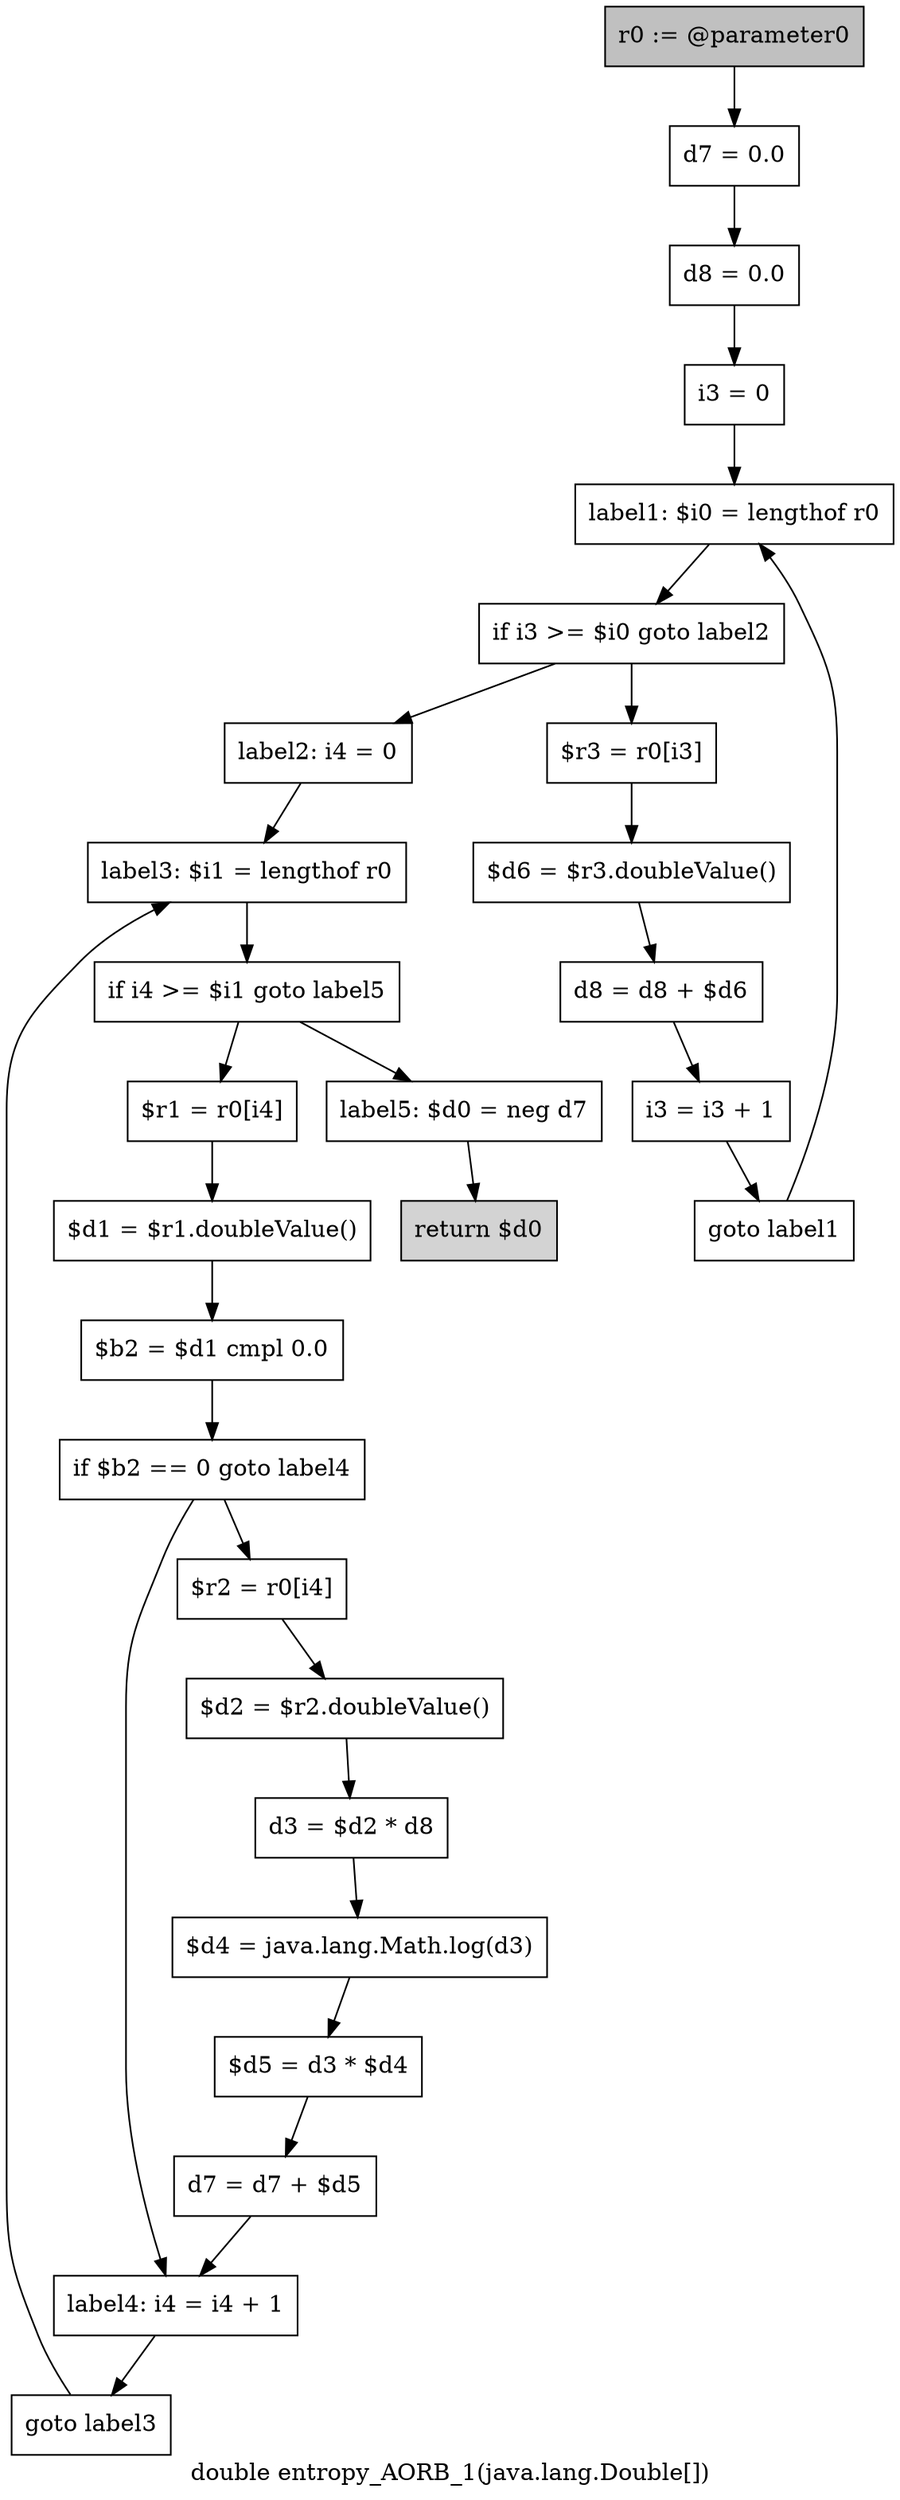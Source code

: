 digraph "double entropy_AORB_1(java.lang.Double[])" {
    label="double entropy_AORB_1(java.lang.Double[])";
    node [shape=box];
    "0" [style=filled,fillcolor=gray,label="r0 := @parameter0",];
    "1" [label="d7 = 0.0",];
    "0"->"1";
    "2" [label="d8 = 0.0",];
    "1"->"2";
    "3" [label="i3 = 0",];
    "2"->"3";
    "4" [label="label1: $i0 = lengthof r0",];
    "3"->"4";
    "5" [label="if i3 >= $i0 goto label2",];
    "4"->"5";
    "6" [label="$r3 = r0[i3]",];
    "5"->"6";
    "11" [label="label2: i4 = 0",];
    "5"->"11";
    "7" [label="$d6 = $r3.doubleValue()",];
    "6"->"7";
    "8" [label="d8 = d8 + $d6",];
    "7"->"8";
    "9" [label="i3 = i3 + 1",];
    "8"->"9";
    "10" [label="goto label1",];
    "9"->"10";
    "10"->"4";
    "12" [label="label3: $i1 = lengthof r0",];
    "11"->"12";
    "13" [label="if i4 >= $i1 goto label5",];
    "12"->"13";
    "14" [label="$r1 = r0[i4]",];
    "13"->"14";
    "26" [label="label5: $d0 = neg d7",];
    "13"->"26";
    "15" [label="$d1 = $r1.doubleValue()",];
    "14"->"15";
    "16" [label="$b2 = $d1 cmpl 0.0",];
    "15"->"16";
    "17" [label="if $b2 == 0 goto label4",];
    "16"->"17";
    "18" [label="$r2 = r0[i4]",];
    "17"->"18";
    "24" [label="label4: i4 = i4 + 1",];
    "17"->"24";
    "19" [label="$d2 = $r2.doubleValue()",];
    "18"->"19";
    "20" [label="d3 = $d2 * d8",];
    "19"->"20";
    "21" [label="$d4 = java.lang.Math.log(d3)",];
    "20"->"21";
    "22" [label="$d5 = d3 * $d4",];
    "21"->"22";
    "23" [label="d7 = d7 + $d5",];
    "22"->"23";
    "23"->"24";
    "25" [label="goto label3",];
    "24"->"25";
    "25"->"12";
    "27" [style=filled,fillcolor=lightgray,label="return $d0",];
    "26"->"27";
}
